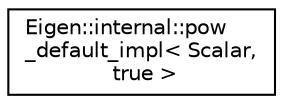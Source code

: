 digraph "Graphical Class Hierarchy"
{
  edge [fontname="Helvetica",fontsize="10",labelfontname="Helvetica",labelfontsize="10"];
  node [fontname="Helvetica",fontsize="10",shape=record];
  rankdir="LR";
  Node1 [label="Eigen::internal::pow\l_default_impl\< Scalar,\l true \>",height=0.2,width=0.4,color="black", fillcolor="white", style="filled",URL="$struct_eigen_1_1internal_1_1pow__default__impl_3_01_scalar_00_01true_01_4.html"];
}
